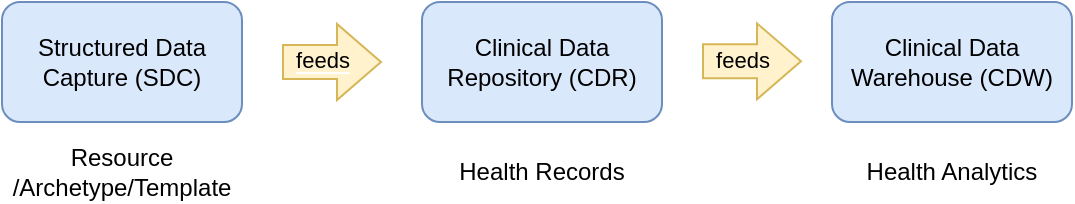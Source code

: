<mxfile version="26.1.3">
  <diagram name="Page-1" id="LnnqR6kVHhOkDCSa9I--">
    <mxGraphModel grid="1" page="1" gridSize="10" guides="1" tooltips="1" connect="1" arrows="1" fold="1" pageScale="1" pageWidth="827" pageHeight="1169" math="0" shadow="0">
      <root>
        <mxCell id="0" />
        <mxCell id="1" parent="0" />
        <mxCell id="9I-J4Xs82Yw6y-lOxFPa-1" value="Structured Data Capture (SDC)" style="rounded=1;whiteSpace=wrap;html=1;fillColor=#dae8fc;strokeColor=#6c8ebf;" vertex="1" parent="1">
          <mxGeometry x="210" y="200" width="120" height="60" as="geometry" />
        </mxCell>
        <mxCell id="9I-J4Xs82Yw6y-lOxFPa-3" value="Clinical Data Repository (CDR)" style="rounded=1;whiteSpace=wrap;html=1;fillColor=#dae8fc;strokeColor=#6c8ebf;" vertex="1" parent="1">
          <mxGeometry x="420" y="200" width="120" height="60" as="geometry" />
        </mxCell>
        <mxCell id="9I-J4Xs82Yw6y-lOxFPa-5" value="Clinical Data Warehouse (CDW)" style="rounded=1;whiteSpace=wrap;html=1;fillColor=#dae8fc;strokeColor=#6c8ebf;" vertex="1" parent="1">
          <mxGeometry x="625" y="200" width="120" height="60" as="geometry" />
        </mxCell>
        <mxCell id="9I-J4Xs82Yw6y-lOxFPa-6" value="" style="shape=flexArrow;endArrow=classic;html=1;rounded=0;width=17;endSize=7;fillColor=#fff2cc;strokeColor=#d6b656;" edge="1" parent="1">
          <mxGeometry width="50" height="50" relative="1" as="geometry">
            <mxPoint x="350" y="230" as="sourcePoint" />
            <mxPoint x="400" y="230" as="targetPoint" />
          </mxGeometry>
        </mxCell>
        <mxCell id="9I-J4Xs82Yw6y-lOxFPa-11" value="&lt;span style=&quot;background-color: rgb(255, 242, 204);&quot;&gt;feeds&lt;/span&gt;" style="edgeLabel;html=1;align=center;verticalAlign=middle;resizable=0;points=[];fontColor=#000000;" connectable="0" vertex="1" parent="9I-J4Xs82Yw6y-lOxFPa-6">
          <mxGeometry x="-0.2" y="1" relative="1" as="geometry">
            <mxPoint as="offset" />
          </mxGeometry>
        </mxCell>
        <mxCell id="9I-J4Xs82Yw6y-lOxFPa-12" value="" style="shape=flexArrow;endArrow=classic;html=1;rounded=0;width=17;endSize=7;fillColor=#fff2cc;strokeColor=#d6b656;" edge="1" parent="1">
          <mxGeometry width="50" height="50" relative="1" as="geometry">
            <mxPoint x="560" y="229.67" as="sourcePoint" />
            <mxPoint x="610" y="229.67" as="targetPoint" />
          </mxGeometry>
        </mxCell>
        <mxCell id="9I-J4Xs82Yw6y-lOxFPa-13" value="feeds" style="edgeLabel;html=1;align=center;verticalAlign=middle;resizable=0;points=[];labelBackgroundColor=#FFF2CC;" connectable="0" vertex="1" parent="9I-J4Xs82Yw6y-lOxFPa-12">
          <mxGeometry x="-0.2" y="1" relative="1" as="geometry">
            <mxPoint as="offset" />
          </mxGeometry>
        </mxCell>
        <mxCell id="Le4vqtjaNi0sstYgu-De-1" value="Health Records" style="text;html=1;align=center;verticalAlign=middle;whiteSpace=wrap;rounded=0;" vertex="1" parent="1">
          <mxGeometry x="436" y="270" width="88" height="30" as="geometry" />
        </mxCell>
        <mxCell id="Le4vqtjaNi0sstYgu-De-2" value="Health Analytics" style="text;html=1;align=center;verticalAlign=middle;whiteSpace=wrap;rounded=0;" vertex="1" parent="1">
          <mxGeometry x="640" y="270" width="90" height="30" as="geometry" />
        </mxCell>
        <mxCell id="Le4vqtjaNi0sstYgu-De-3" value="Resource /Archetype/Template" style="text;html=1;align=center;verticalAlign=middle;whiteSpace=wrap;rounded=0;" vertex="1" parent="1">
          <mxGeometry x="228" y="270" width="84" height="30" as="geometry" />
        </mxCell>
      </root>
    </mxGraphModel>
  </diagram>
</mxfile>
